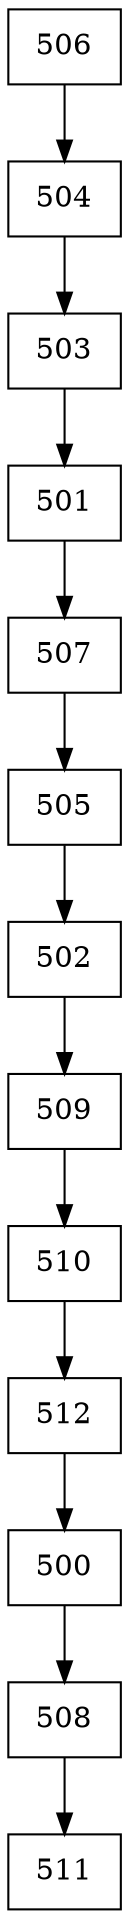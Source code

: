 digraph G {
  node [shape=record];
  node0 [label="{506}"];
  node0 -> node1;
  node1 [label="{504}"];
  node1 -> node2;
  node2 [label="{503}"];
  node2 -> node3;
  node3 [label="{501}"];
  node3 -> node4;
  node4 [label="{507}"];
  node4 -> node5;
  node5 [label="{505}"];
  node5 -> node6;
  node6 [label="{502}"];
  node6 -> node7;
  node7 [label="{509}"];
  node7 -> node8;
  node8 [label="{510}"];
  node8 -> node9;
  node9 [label="{512}"];
  node9 -> node10;
  node10 [label="{500}"];
  node10 -> node11;
  node11 [label="{508}"];
  node11 -> node12;
  node12 [label="{511}"];
}
